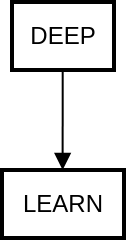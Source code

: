 <mxfile version="24.2.5" type="github">
  <diagram name="第 1 页" id="UzVM-HZsmOHKbgVcmjqN">
    <mxGraphModel>
      <root>
        <mxCell id="0" />
        <mxCell id="1" parent="0" />
        <mxCell id="2" value="DEEP" style="whiteSpace=wrap;strokeWidth=2;" vertex="1" parent="1">
          <mxGeometry x="5" width="51" height="34" as="geometry" />
        </mxCell>
        <mxCell id="3" value="LEARN" style="whiteSpace=wrap;strokeWidth=2;" vertex="1" parent="1">
          <mxGeometry y="84" width="61" height="34" as="geometry" />
        </mxCell>
        <mxCell id="4" value="" style="curved=1;startArrow=none;endArrow=block;exitX=0.497;exitY=0.994;entryX=0.497;entryY=-0.006;" edge="1" parent="1" source="2" target="3">
          <mxGeometry relative="1" as="geometry">
            <Array as="points" />
          </mxGeometry>
        </mxCell>
      </root>
    </mxGraphModel>
  </diagram>
</mxfile>
